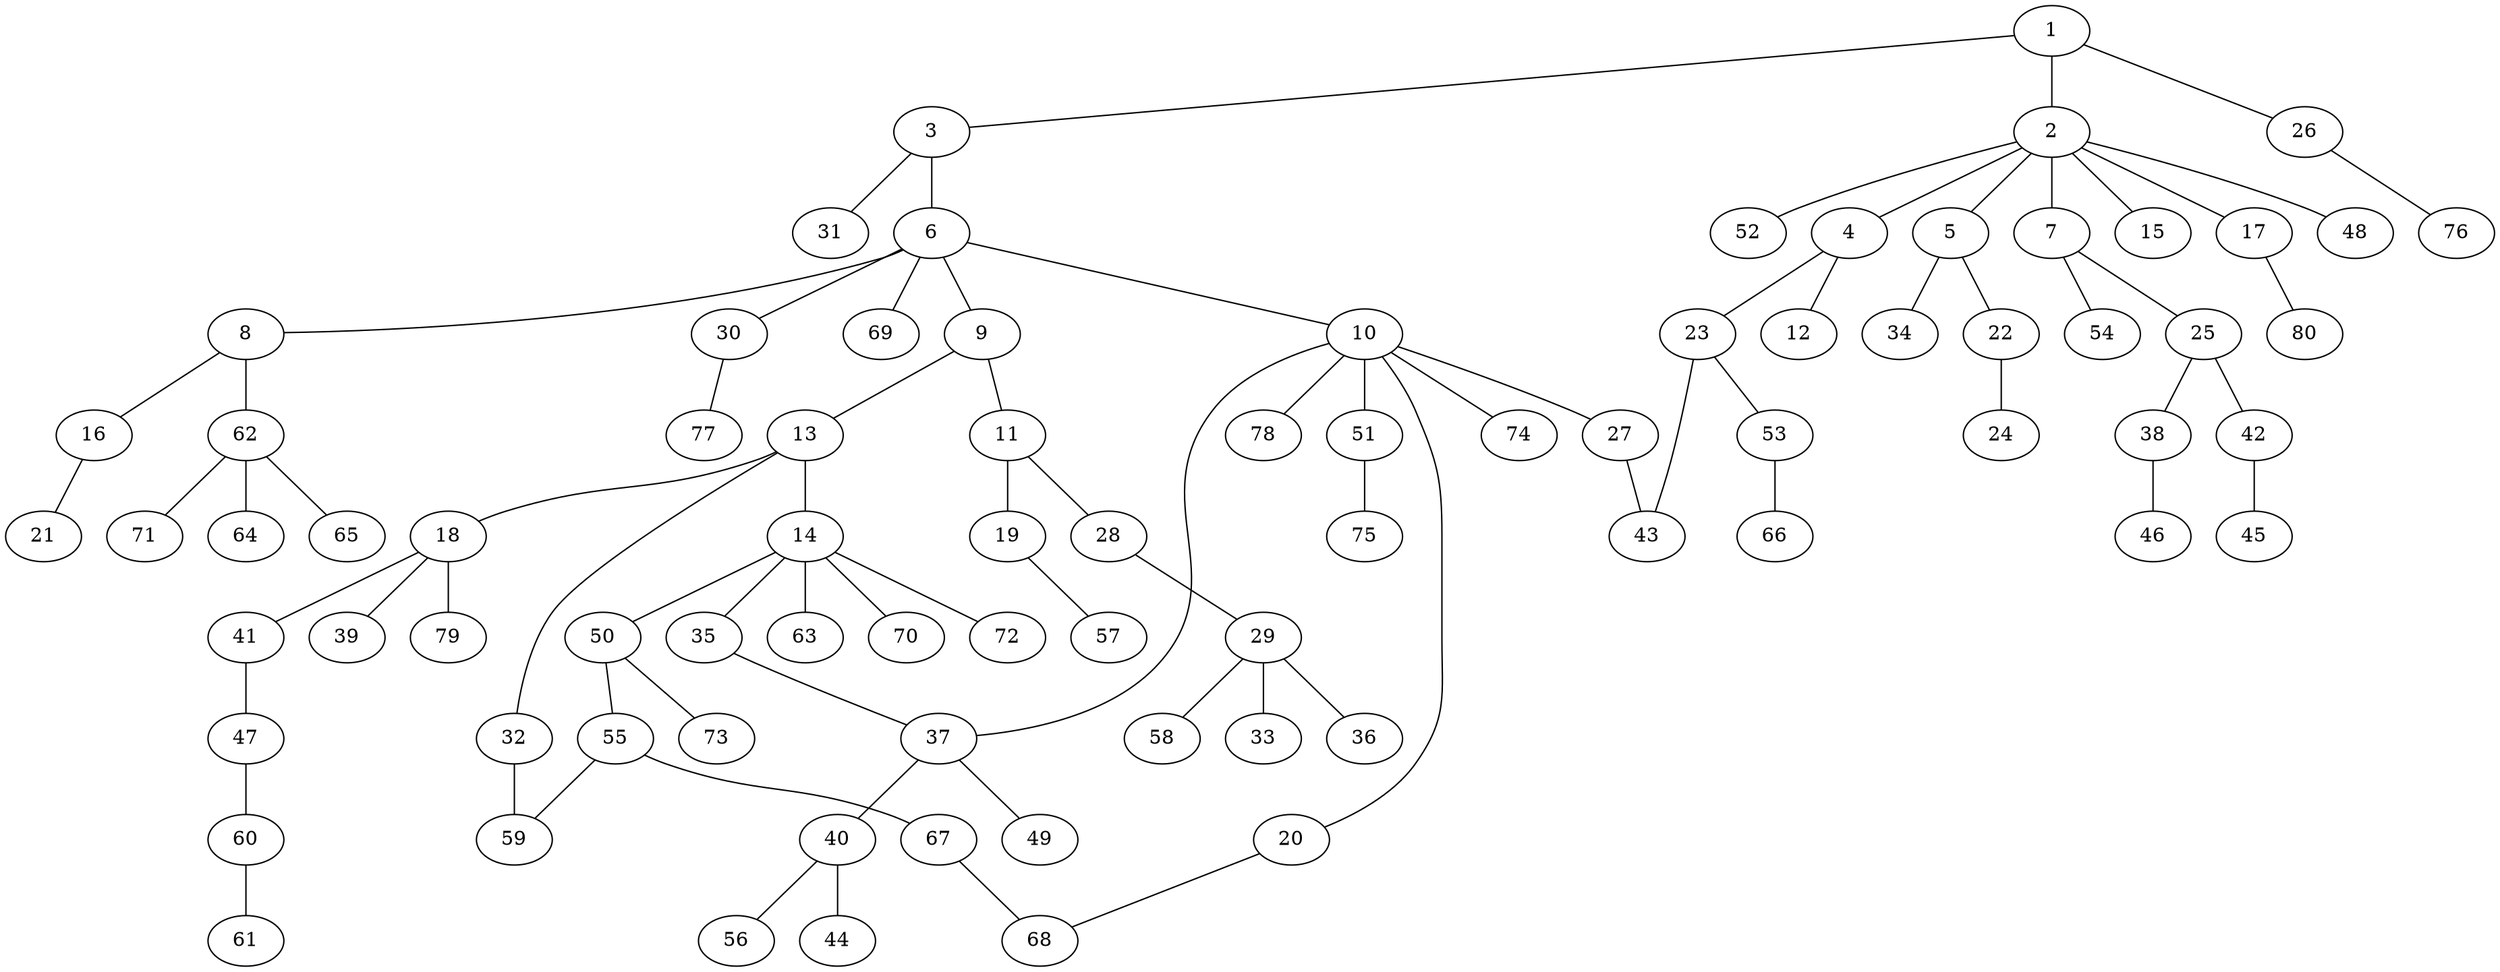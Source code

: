 graph graphname {1--2
1--3
1--26
2--4
2--5
2--7
2--15
2--17
2--48
2--52
3--6
3--31
4--12
4--23
5--22
5--34
6--8
6--9
6--10
6--30
6--69
7--25
7--54
8--16
8--62
9--11
9--13
10--20
10--27
10--37
10--51
10--74
10--78
11--19
11--28
13--14
13--18
13--32
14--35
14--50
14--63
14--70
14--72
16--21
17--80
18--39
18--41
18--79
19--57
20--68
22--24
23--43
23--53
25--38
25--42
26--76
27--43
28--29
29--33
29--36
29--58
30--77
32--59
35--37
37--40
37--49
38--46
40--44
40--56
41--47
42--45
47--60
50--55
50--73
51--75
53--66
55--59
55--67
60--61
62--64
62--65
62--71
67--68
}
